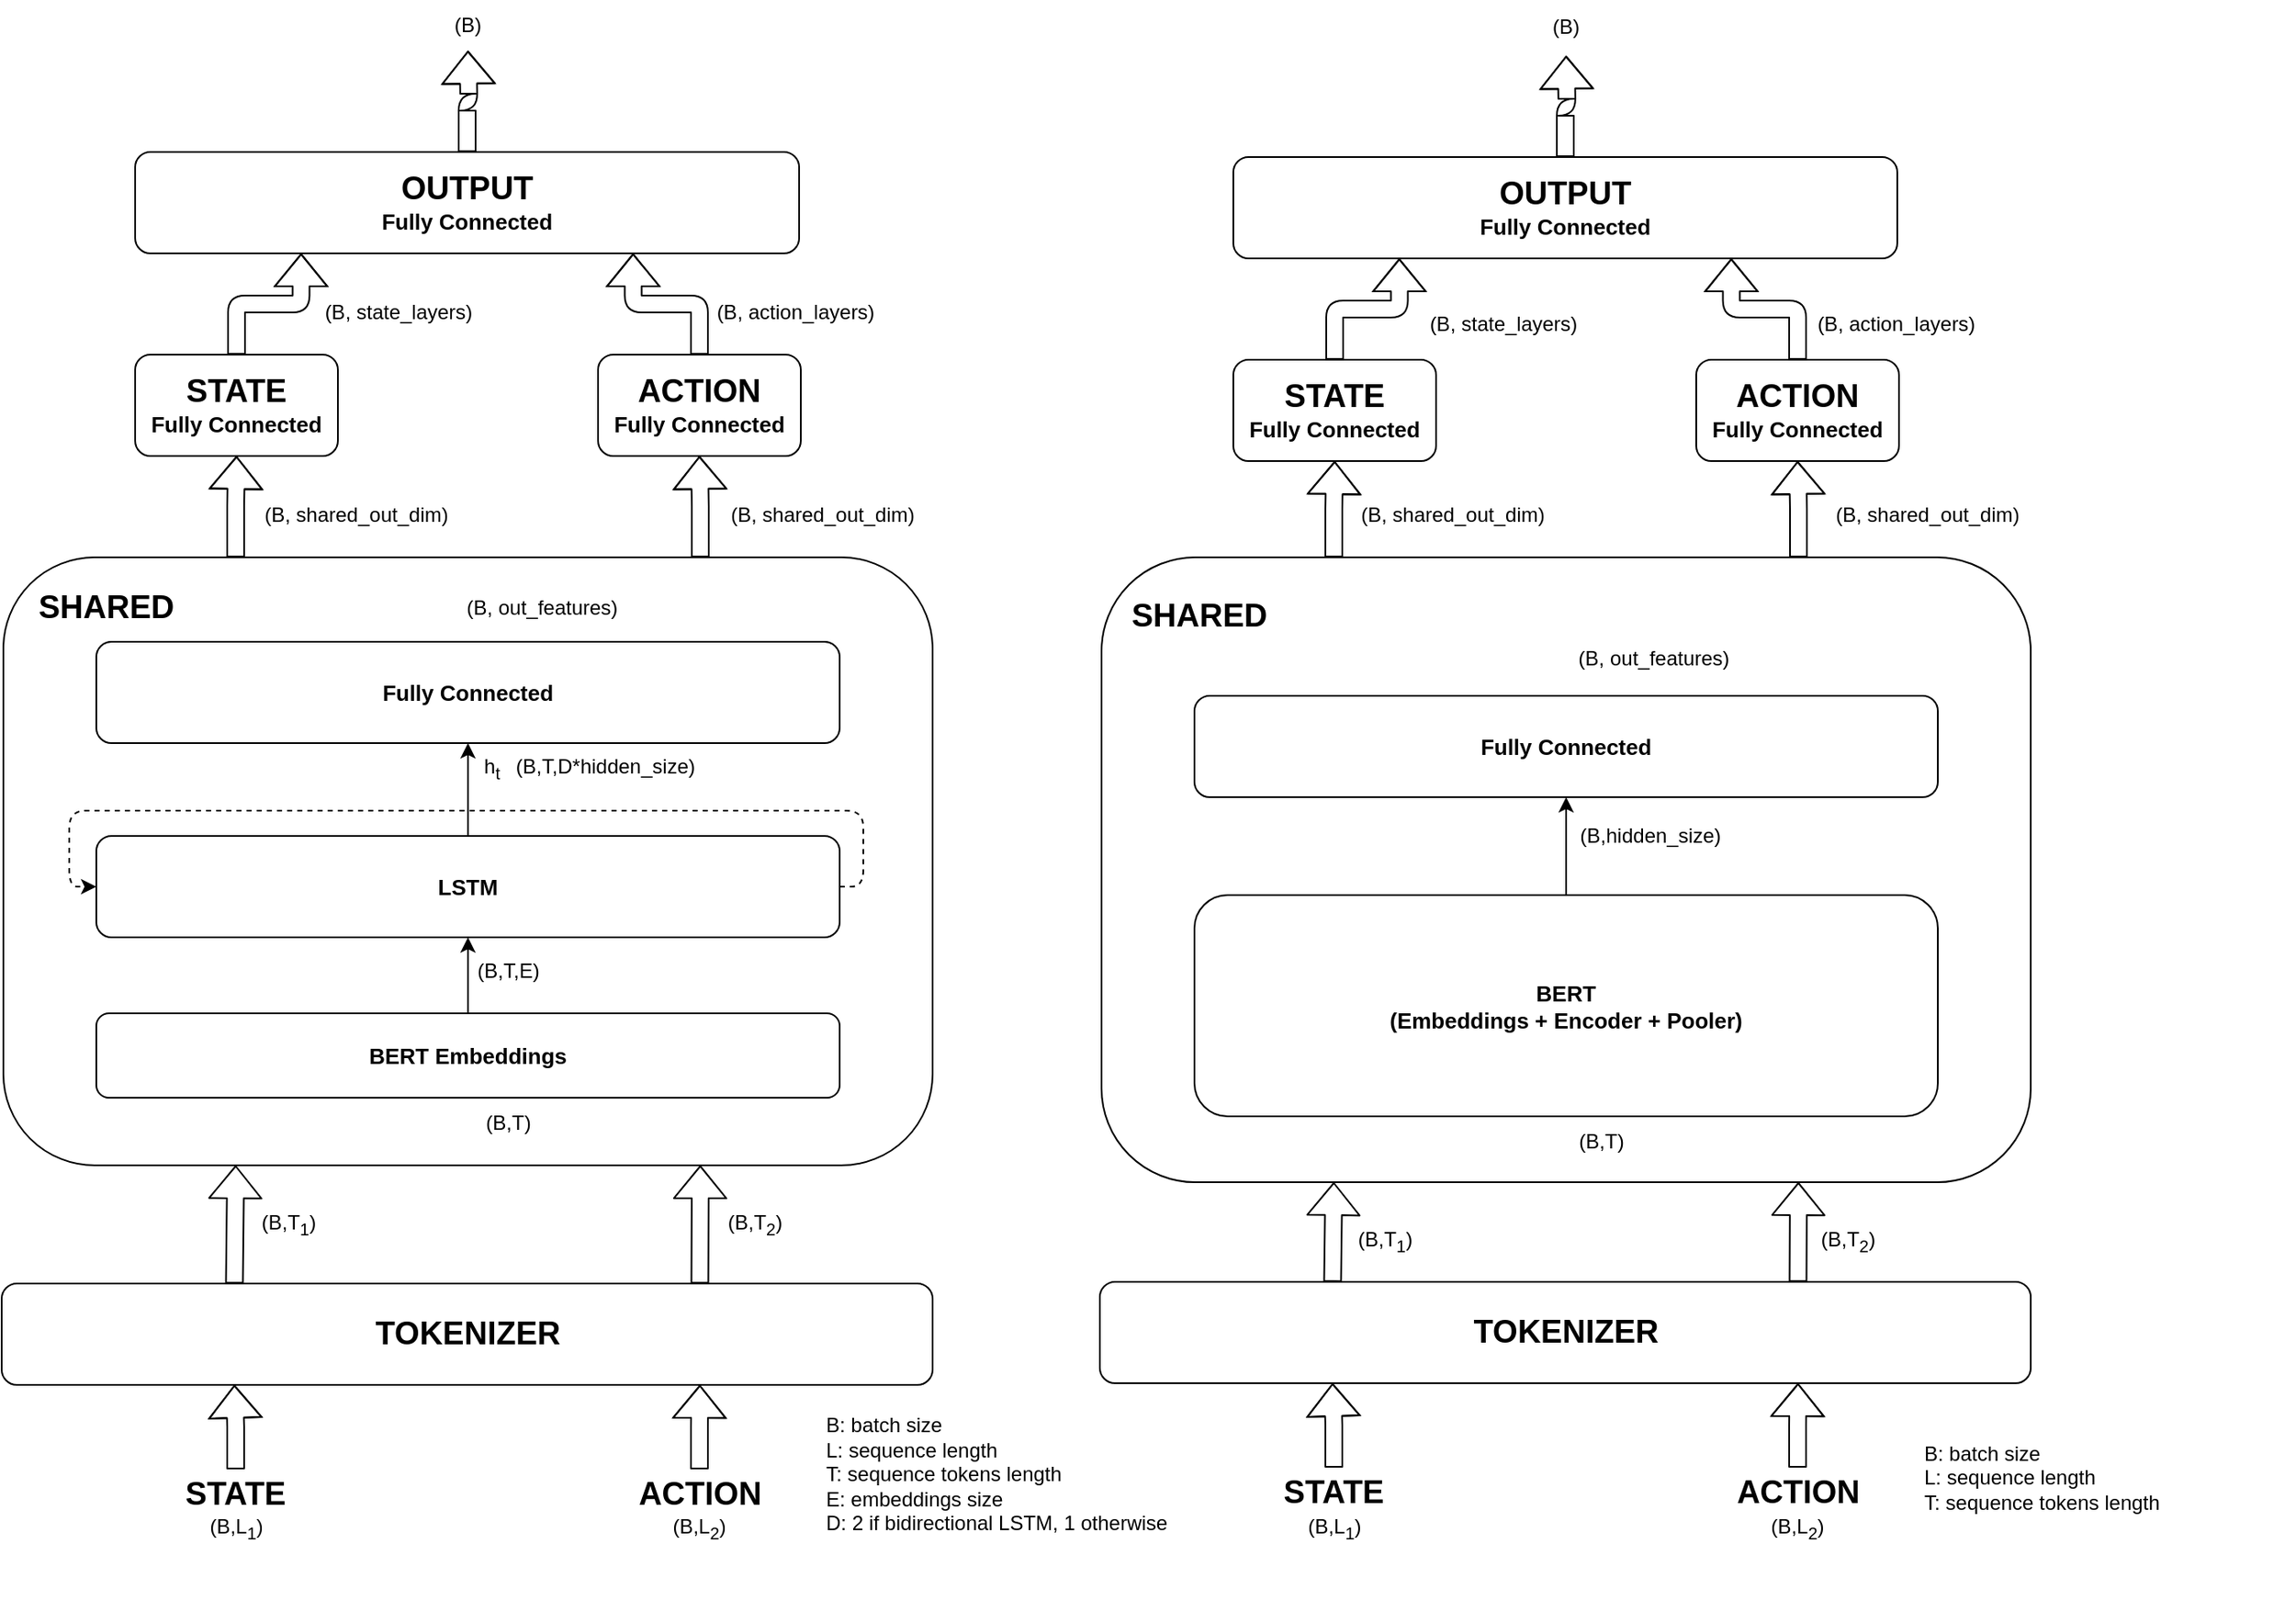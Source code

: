 <mxfile>
    <diagram name="Copy of Page-1" id="fY0r9fH3LMe3Tnd8B4Ro">
        <mxGraphModel dx="2506" dy="1142" grid="1" gridSize="10" guides="1" tooltips="1" connect="1" arrows="1" fold="1" page="1" pageScale="1" pageWidth="827" pageHeight="1169" math="0" shadow="0">
            <root>
                <mxCell id="iM_wBzGXd8bx9JoInRD0-0"/>
                <mxCell id="iM_wBzGXd8bx9JoInRD0-1" parent="iM_wBzGXd8bx9JoInRD0-0"/>
                <mxCell id="iM_wBzGXd8bx9JoInRD0-2" style="edgeStyle=orthogonalEdgeStyle;rounded=1;orthogonalLoop=1;jettySize=auto;html=1;exitX=0.25;exitY=0;exitDx=0;exitDy=0;fontSize=13;shape=flexArrow;" parent="iM_wBzGXd8bx9JoInRD0-1" source="iM_wBzGXd8bx9JoInRD0-4" target="iM_wBzGXd8bx9JoInRD0-18" edge="1">
                    <mxGeometry relative="1" as="geometry"/>
                </mxCell>
                <mxCell id="iM_wBzGXd8bx9JoInRD0-3" style="edgeStyle=orthogonalEdgeStyle;rounded=1;orthogonalLoop=1;jettySize=auto;html=1;exitX=0.75;exitY=0;exitDx=0;exitDy=0;entryX=0.5;entryY=1;entryDx=0;entryDy=0;fontSize=13;shape=flexArrow;" parent="iM_wBzGXd8bx9JoInRD0-1" source="iM_wBzGXd8bx9JoInRD0-4" target="iM_wBzGXd8bx9JoInRD0-22" edge="1">
                    <mxGeometry relative="1" as="geometry"/>
                </mxCell>
                <mxCell id="iM_wBzGXd8bx9JoInRD0-4" value="" style="rounded=1;whiteSpace=wrap;html=1;" parent="iM_wBzGXd8bx9JoInRD0-1" vertex="1">
                    <mxGeometry x="121" y="340" width="550" height="370" as="geometry"/>
                </mxCell>
                <mxCell id="iM_wBzGXd8bx9JoInRD0-5" value="" style="edgeStyle=orthogonalEdgeStyle;rounded=1;orthogonalLoop=1;jettySize=auto;html=1;fontSize=13;" parent="iM_wBzGXd8bx9JoInRD0-1" source="iM_wBzGXd8bx9JoInRD0-6" target="iM_wBzGXd8bx9JoInRD0-12" edge="1">
                    <mxGeometry relative="1" as="geometry"/>
                </mxCell>
                <mxCell id="iM_wBzGXd8bx9JoInRD0-6" value="&lt;b&gt;&lt;font style=&quot;font-size: 13px&quot;&gt;BERT&lt;br&gt;(Embeddings + Encoder + Pooler)&lt;br&gt;&lt;/font&gt;&lt;/b&gt;" style="rounded=1;whiteSpace=wrap;html=1;" parent="iM_wBzGXd8bx9JoInRD0-1" vertex="1">
                    <mxGeometry x="176" y="540" width="440" height="131" as="geometry"/>
                </mxCell>
                <mxCell id="iM_wBzGXd8bx9JoInRD0-7" value="&lt;b&gt;&lt;font style=&quot;font-size: 19px&quot;&gt;SHARED&lt;/font&gt;&lt;/b&gt;" style="text;html=1;strokeColor=none;fillColor=none;align=center;verticalAlign=middle;whiteSpace=wrap;rounded=1;" parent="iM_wBzGXd8bx9JoInRD0-1" vertex="1">
                    <mxGeometry x="129" y="355" width="100" height="40" as="geometry"/>
                </mxCell>
                <mxCell id="iM_wBzGXd8bx9JoInRD0-8" style="edgeStyle=orthogonalEdgeStyle;shape=flexArrow;rounded=1;orthogonalLoop=1;jettySize=auto;html=1;exitX=0.5;exitY=0;exitDx=0;exitDy=0;entryX=0.25;entryY=1;entryDx=0;entryDy=0;fontSize=19;" parent="iM_wBzGXd8bx9JoInRD0-1" source="iM_wBzGXd8bx9JoInRD0-9" target="iM_wBzGXd8bx9JoInRD0-13" edge="1">
                    <mxGeometry relative="1" as="geometry"/>
                </mxCell>
                <mxCell id="iM_wBzGXd8bx9JoInRD0-9" value="&lt;b&gt;STATE&lt;/b&gt;" style="text;html=1;strokeColor=none;fillColor=none;align=center;verticalAlign=middle;whiteSpace=wrap;rounded=1;fontSize=19;" parent="iM_wBzGXd8bx9JoInRD0-1" vertex="1">
                    <mxGeometry x="222" y="879" width="73" height="30" as="geometry"/>
                </mxCell>
                <mxCell id="iM_wBzGXd8bx9JoInRD0-10" style="edgeStyle=orthogonalEdgeStyle;shape=flexArrow;rounded=1;orthogonalLoop=1;jettySize=auto;html=1;exitX=0.5;exitY=0;exitDx=0;exitDy=0;entryX=0.75;entryY=1;entryDx=0;entryDy=0;fontSize=19;" parent="iM_wBzGXd8bx9JoInRD0-1" source="iM_wBzGXd8bx9JoInRD0-11" target="iM_wBzGXd8bx9JoInRD0-13" edge="1">
                    <mxGeometry relative="1" as="geometry"/>
                </mxCell>
                <mxCell id="iM_wBzGXd8bx9JoInRD0-11" value="&lt;b&gt;ACTION&lt;/b&gt;" style="text;html=1;strokeColor=none;fillColor=none;align=center;verticalAlign=middle;whiteSpace=wrap;rounded=1;fontSize=19;" parent="iM_wBzGXd8bx9JoInRD0-1" vertex="1">
                    <mxGeometry x="493.5" y="879" width="79" height="30" as="geometry"/>
                </mxCell>
                <mxCell id="iM_wBzGXd8bx9JoInRD0-12" value="&lt;b&gt;&lt;font style=&quot;font-size: 13px&quot;&gt;Fully Connected&lt;/font&gt;&lt;/b&gt;" style="rounded=1;whiteSpace=wrap;html=1;" parent="iM_wBzGXd8bx9JoInRD0-1" vertex="1">
                    <mxGeometry x="176" y="422" width="440" height="60" as="geometry"/>
                </mxCell>
                <mxCell id="iM_wBzGXd8bx9JoInRD0-13" value="" style="rounded=1;whiteSpace=wrap;html=1;fontSize=13;" parent="iM_wBzGXd8bx9JoInRD0-1" vertex="1">
                    <mxGeometry x="120" y="769" width="551" height="60" as="geometry"/>
                </mxCell>
                <mxCell id="iM_wBzGXd8bx9JoInRD0-14" value="" style="shape=flexArrow;endArrow=classic;html=1;rounded=1;fontSize=13;exitX=0.75;exitY=0;exitDx=0;exitDy=0;entryX=0.75;entryY=1;entryDx=0;entryDy=0;" parent="iM_wBzGXd8bx9JoInRD0-1" source="iM_wBzGXd8bx9JoInRD0-13" target="iM_wBzGXd8bx9JoInRD0-4" edge="1">
                    <mxGeometry width="50" height="50" relative="1" as="geometry">
                        <mxPoint x="372" y="760" as="sourcePoint"/>
                        <mxPoint x="422" y="710" as="targetPoint"/>
                    </mxGeometry>
                </mxCell>
                <mxCell id="iM_wBzGXd8bx9JoInRD0-15" value="" style="shape=flexArrow;endArrow=classic;html=1;rounded=1;fontSize=13;exitX=0.25;exitY=0;exitDx=0;exitDy=0;entryX=0.25;entryY=1;entryDx=0;entryDy=0;" parent="iM_wBzGXd8bx9JoInRD0-1" source="iM_wBzGXd8bx9JoInRD0-13" target="iM_wBzGXd8bx9JoInRD0-4" edge="1">
                    <mxGeometry width="50" height="50" relative="1" as="geometry">
                        <mxPoint x="372" y="760" as="sourcePoint"/>
                        <mxPoint x="292" y="740" as="targetPoint"/>
                    </mxGeometry>
                </mxCell>
                <mxCell id="iM_wBzGXd8bx9JoInRD0-16" value="&lt;b&gt;&lt;font style=&quot;font-size: 19px&quot;&gt;TOKENIZER&lt;/font&gt;&lt;/b&gt;" style="text;html=1;strokeColor=none;fillColor=none;align=center;verticalAlign=middle;whiteSpace=wrap;rounded=1;" parent="iM_wBzGXd8bx9JoInRD0-1" vertex="1">
                    <mxGeometry x="319" y="779" width="154" height="40" as="geometry"/>
                </mxCell>
                <mxCell id="iM_wBzGXd8bx9JoInRD0-17" style="edgeStyle=orthogonalEdgeStyle;shape=flexArrow;rounded=1;orthogonalLoop=1;jettySize=auto;html=1;exitX=0.5;exitY=0;exitDx=0;exitDy=0;entryX=0.25;entryY=1;entryDx=0;entryDy=0;fontSize=13;" parent="iM_wBzGXd8bx9JoInRD0-1" source="iM_wBzGXd8bx9JoInRD0-18" target="iM_wBzGXd8bx9JoInRD0-20" edge="1">
                    <mxGeometry relative="1" as="geometry"/>
                </mxCell>
                <mxCell id="iM_wBzGXd8bx9JoInRD0-18" value="&lt;b&gt;&lt;font style=&quot;font-size: 19px&quot;&gt;STATE&lt;/font&gt;&lt;br&gt;Fully Connected&lt;br&gt;&lt;/b&gt;" style="rounded=1;whiteSpace=wrap;html=1;fontSize=13;" parent="iM_wBzGXd8bx9JoInRD0-1" vertex="1">
                    <mxGeometry x="199" y="223" width="120" height="60" as="geometry"/>
                </mxCell>
                <mxCell id="iM_wBzGXd8bx9JoInRD0-19" style="edgeStyle=orthogonalEdgeStyle;shape=flexArrow;rounded=1;orthogonalLoop=1;jettySize=auto;html=1;exitX=0.5;exitY=0;exitDx=0;exitDy=0;fontSize=13;" parent="iM_wBzGXd8bx9JoInRD0-1" source="iM_wBzGXd8bx9JoInRD0-20" edge="1">
                    <mxGeometry relative="1" as="geometry">
                        <mxPoint x="396" y="43" as="targetPoint"/>
                    </mxGeometry>
                </mxCell>
                <mxCell id="iM_wBzGXd8bx9JoInRD0-20" value="&lt;b&gt;&lt;font style=&quot;font-size: 19px&quot;&gt;OUTPUT&lt;/font&gt;&lt;br&gt;Fully Connected&lt;/b&gt;" style="rounded=1;whiteSpace=wrap;html=1;fontSize=13;" parent="iM_wBzGXd8bx9JoInRD0-1" vertex="1">
                    <mxGeometry x="199" y="103" width="393" height="60" as="geometry"/>
                </mxCell>
                <mxCell id="iM_wBzGXd8bx9JoInRD0-21" style="edgeStyle=orthogonalEdgeStyle;shape=flexArrow;rounded=1;orthogonalLoop=1;jettySize=auto;html=1;exitX=0.5;exitY=0;exitDx=0;exitDy=0;entryX=0.75;entryY=1;entryDx=0;entryDy=0;fontSize=13;" parent="iM_wBzGXd8bx9JoInRD0-1" source="iM_wBzGXd8bx9JoInRD0-22" target="iM_wBzGXd8bx9JoInRD0-20" edge="1">
                    <mxGeometry relative="1" as="geometry"/>
                </mxCell>
                <mxCell id="iM_wBzGXd8bx9JoInRD0-22" value="&lt;b&gt;&lt;font style=&quot;font-size: 19px&quot;&gt;ACTION&lt;/font&gt;&lt;br&gt;Fully Connected&lt;br&gt;&lt;/b&gt;" style="rounded=1;whiteSpace=wrap;html=1;fontSize=13;" parent="iM_wBzGXd8bx9JoInRD0-1" vertex="1">
                    <mxGeometry x="473" y="223" width="120" height="60" as="geometry"/>
                </mxCell>
                <mxCell id="iM_wBzGXd8bx9JoInRD0-23" value="&lt;div&gt;B: batch size&lt;/div&gt;&lt;div&gt;L: sequence length&lt;/div&gt;&lt;div&gt;T: sequence tokens length&lt;/div&gt;" style="text;html=1;strokeColor=none;fillColor=none;align=left;verticalAlign=middle;whiteSpace=wrap;rounded=1;" parent="iM_wBzGXd8bx9JoInRD0-1" vertex="1">
                    <mxGeometry x="606" y="840" width="221" height="90" as="geometry"/>
                </mxCell>
                <mxCell id="iM_wBzGXd8bx9JoInRD0-24" value="(B,L&lt;sub&gt;2&lt;/sub&gt;)" style="text;html=1;strokeColor=none;fillColor=none;align=center;verticalAlign=middle;whiteSpace=wrap;rounded=1;" parent="iM_wBzGXd8bx9JoInRD0-1" vertex="1">
                    <mxGeometry x="503" y="900" width="60" height="30" as="geometry"/>
                </mxCell>
                <mxCell id="iM_wBzGXd8bx9JoInRD0-25" value="(B,L&lt;sub&gt;1&lt;/sub&gt;)" style="text;html=1;strokeColor=none;fillColor=none;align=center;verticalAlign=middle;whiteSpace=wrap;rounded=1;" parent="iM_wBzGXd8bx9JoInRD0-1" vertex="1">
                    <mxGeometry x="229" y="900" width="60" height="30" as="geometry"/>
                </mxCell>
                <mxCell id="iM_wBzGXd8bx9JoInRD0-26" value="(B,T&lt;sub&gt;1&lt;/sub&gt;)" style="text;html=1;strokeColor=none;fillColor=none;align=center;verticalAlign=middle;whiteSpace=wrap;rounded=1;" parent="iM_wBzGXd8bx9JoInRD0-1" vertex="1">
                    <mxGeometry x="259" y="730" width="60" height="30" as="geometry"/>
                </mxCell>
                <mxCell id="iM_wBzGXd8bx9JoInRD0-27" value="(B,T&lt;sub&gt;2&lt;/sub&gt;)" style="text;html=1;strokeColor=none;fillColor=none;align=center;verticalAlign=middle;whiteSpace=wrap;rounded=1;" parent="iM_wBzGXd8bx9JoInRD0-1" vertex="1">
                    <mxGeometry x="533" y="730" width="60" height="30" as="geometry"/>
                </mxCell>
                <mxCell id="iM_wBzGXd8bx9JoInRD0-28" value="(B,T)" style="text;html=1;strokeColor=none;fillColor=none;align=center;verticalAlign=middle;whiteSpace=wrap;rounded=1;" parent="iM_wBzGXd8bx9JoInRD0-1" vertex="1">
                    <mxGeometry x="397.5" y="671" width="37.5" height="30" as="geometry"/>
                </mxCell>
                <mxCell id="iM_wBzGXd8bx9JoInRD0-29" value="(B,hidden_size)" style="text;html=1;strokeColor=none;fillColor=none;align=center;verticalAlign=middle;whiteSpace=wrap;rounded=1;" parent="iM_wBzGXd8bx9JoInRD0-1" vertex="1">
                    <mxGeometry x="397.5" y="490" width="96" height="30" as="geometry"/>
                </mxCell>
                <mxCell id="iM_wBzGXd8bx9JoInRD0-30" value="(B, out_features)" style="text;html=1;strokeColor=none;fillColor=none;align=center;verticalAlign=middle;whiteSpace=wrap;rounded=1;" parent="iM_wBzGXd8bx9JoInRD0-1" vertex="1">
                    <mxGeometry x="397.5" y="385" width="100" height="30" as="geometry"/>
                </mxCell>
                <mxCell id="iM_wBzGXd8bx9JoInRD0-31" value="(B, shared_out_dim)" style="text;html=1;strokeColor=none;fillColor=none;align=center;verticalAlign=middle;whiteSpace=wrap;rounded=1;" parent="iM_wBzGXd8bx9JoInRD0-1" vertex="1">
                    <mxGeometry x="540" y="300" width="140" height="30" as="geometry"/>
                </mxCell>
                <mxCell id="iM_wBzGXd8bx9JoInRD0-32" value="(B, shared_out_dim)" style="text;html=1;strokeColor=none;fillColor=none;align=center;verticalAlign=middle;whiteSpace=wrap;rounded=1;" parent="iM_wBzGXd8bx9JoInRD0-1" vertex="1">
                    <mxGeometry x="259" y="300" width="140" height="30" as="geometry"/>
                </mxCell>
                <mxCell id="iM_wBzGXd8bx9JoInRD0-33" value="(B, action_layers)" style="text;html=1;strokeColor=none;fillColor=none;align=center;verticalAlign=middle;whiteSpace=wrap;rounded=1;" parent="iM_wBzGXd8bx9JoInRD0-1" vertex="1">
                    <mxGeometry x="533" y="187" width="117" height="30" as="geometry"/>
                </mxCell>
                <mxCell id="iM_wBzGXd8bx9JoInRD0-34" value="(B, state_layers)" style="text;html=1;strokeColor=none;fillColor=none;align=center;verticalAlign=middle;whiteSpace=wrap;rounded=1;" parent="iM_wBzGXd8bx9JoInRD0-1" vertex="1">
                    <mxGeometry x="289" y="187" width="140" height="30" as="geometry"/>
                </mxCell>
                <mxCell id="iM_wBzGXd8bx9JoInRD0-35" value="(B)" style="text;html=1;strokeColor=none;fillColor=none;align=center;verticalAlign=middle;whiteSpace=wrap;rounded=1;" parent="iM_wBzGXd8bx9JoInRD0-1" vertex="1">
                    <mxGeometry x="325.5" y="11" width="140" height="30" as="geometry"/>
                </mxCell>
                <mxCell id="iM_wBzGXd8bx9JoInRD0-36" style="edgeStyle=orthogonalEdgeStyle;rounded=1;orthogonalLoop=1;jettySize=auto;html=1;exitX=0.25;exitY=0;exitDx=0;exitDy=0;fontSize=13;shape=flexArrow;" parent="iM_wBzGXd8bx9JoInRD0-1" source="iM_wBzGXd8bx9JoInRD0-38" target="iM_wBzGXd8bx9JoInRD0-53" edge="1">
                    <mxGeometry relative="1" as="geometry"/>
                </mxCell>
                <mxCell id="iM_wBzGXd8bx9JoInRD0-37" style="edgeStyle=orthogonalEdgeStyle;rounded=1;orthogonalLoop=1;jettySize=auto;html=1;exitX=0.75;exitY=0;exitDx=0;exitDy=0;entryX=0.5;entryY=1;entryDx=0;entryDy=0;fontSize=13;shape=flexArrow;" parent="iM_wBzGXd8bx9JoInRD0-1" source="iM_wBzGXd8bx9JoInRD0-38" target="iM_wBzGXd8bx9JoInRD0-57" edge="1">
                    <mxGeometry relative="1" as="geometry"/>
                </mxCell>
                <mxCell id="iM_wBzGXd8bx9JoInRD0-38" value="" style="rounded=1;whiteSpace=wrap;html=1;" parent="iM_wBzGXd8bx9JoInRD0-1" vertex="1">
                    <mxGeometry x="-529" y="340" width="550" height="360" as="geometry"/>
                </mxCell>
                <mxCell id="iM_wBzGXd8bx9JoInRD0-39" value="" style="edgeStyle=orthogonalEdgeStyle;rounded=1;orthogonalLoop=1;jettySize=auto;html=1;" parent="iM_wBzGXd8bx9JoInRD0-1" source="iM_wBzGXd8bx9JoInRD0-40" target="iM_wBzGXd8bx9JoInRD0-47" edge="1">
                    <mxGeometry relative="1" as="geometry"/>
                </mxCell>
                <mxCell id="iM_wBzGXd8bx9JoInRD0-40" value="&lt;b&gt;&lt;font style=&quot;font-size: 13px&quot;&gt;BERT Embeddings&lt;/font&gt;&lt;/b&gt;" style="rounded=1;whiteSpace=wrap;html=1;" parent="iM_wBzGXd8bx9JoInRD0-1" vertex="1">
                    <mxGeometry x="-474" y="610" width="440" height="50" as="geometry"/>
                </mxCell>
                <mxCell id="iM_wBzGXd8bx9JoInRD0-41" value="&lt;b&gt;&lt;font style=&quot;font-size: 19px&quot;&gt;SHARED&lt;/font&gt;&lt;/b&gt;" style="text;html=1;strokeColor=none;fillColor=none;align=center;verticalAlign=middle;whiteSpace=wrap;rounded=1;" parent="iM_wBzGXd8bx9JoInRD0-1" vertex="1">
                    <mxGeometry x="-518" y="350" width="100" height="40" as="geometry"/>
                </mxCell>
                <mxCell id="iM_wBzGXd8bx9JoInRD0-42" style="edgeStyle=orthogonalEdgeStyle;shape=flexArrow;rounded=1;orthogonalLoop=1;jettySize=auto;html=1;exitX=0.5;exitY=0;exitDx=0;exitDy=0;entryX=0.25;entryY=1;entryDx=0;entryDy=0;fontSize=19;" parent="iM_wBzGXd8bx9JoInRD0-1" source="iM_wBzGXd8bx9JoInRD0-43" target="iM_wBzGXd8bx9JoInRD0-48" edge="1">
                    <mxGeometry relative="1" as="geometry"/>
                </mxCell>
                <mxCell id="iM_wBzGXd8bx9JoInRD0-43" value="&lt;b&gt;STATE&lt;/b&gt;" style="text;html=1;strokeColor=none;fillColor=none;align=center;verticalAlign=middle;whiteSpace=wrap;rounded=1;fontSize=19;" parent="iM_wBzGXd8bx9JoInRD0-1" vertex="1">
                    <mxGeometry x="-428" y="880" width="73" height="30" as="geometry"/>
                </mxCell>
                <mxCell id="iM_wBzGXd8bx9JoInRD0-44" style="edgeStyle=orthogonalEdgeStyle;shape=flexArrow;rounded=1;orthogonalLoop=1;jettySize=auto;html=1;exitX=0.5;exitY=0;exitDx=0;exitDy=0;entryX=0.75;entryY=1;entryDx=0;entryDy=0;fontSize=19;" parent="iM_wBzGXd8bx9JoInRD0-1" source="iM_wBzGXd8bx9JoInRD0-45" target="iM_wBzGXd8bx9JoInRD0-48" edge="1">
                    <mxGeometry relative="1" as="geometry"/>
                </mxCell>
                <mxCell id="iM_wBzGXd8bx9JoInRD0-45" value="&lt;b&gt;ACTION&lt;/b&gt;" style="text;html=1;strokeColor=none;fillColor=none;align=center;verticalAlign=middle;whiteSpace=wrap;rounded=1;fontSize=19;" parent="iM_wBzGXd8bx9JoInRD0-1" vertex="1">
                    <mxGeometry x="-156.5" y="880" width="79" height="30" as="geometry"/>
                </mxCell>
                <mxCell id="iM_wBzGXd8bx9JoInRD0-46" value="" style="edgeStyle=orthogonalEdgeStyle;rounded=1;orthogonalLoop=1;jettySize=auto;html=1;" parent="iM_wBzGXd8bx9JoInRD0-1" source="iM_wBzGXd8bx9JoInRD0-47" target="iM_wBzGXd8bx9JoInRD0-58" edge="1">
                    <mxGeometry relative="1" as="geometry"/>
                </mxCell>
                <mxCell id="iM_wBzGXd8bx9JoInRD0-47" value="&lt;b&gt;&lt;font style=&quot;font-size: 13px&quot;&gt;LSTM&lt;/font&gt;&lt;/b&gt;" style="rounded=1;whiteSpace=wrap;html=1;" parent="iM_wBzGXd8bx9JoInRD0-1" vertex="1">
                    <mxGeometry x="-474" y="505" width="440" height="60" as="geometry"/>
                </mxCell>
                <mxCell id="iM_wBzGXd8bx9JoInRD0-48" value="" style="rounded=1;whiteSpace=wrap;html=1;fontSize=13;" parent="iM_wBzGXd8bx9JoInRD0-1" vertex="1">
                    <mxGeometry x="-530" y="770" width="551" height="60" as="geometry"/>
                </mxCell>
                <mxCell id="iM_wBzGXd8bx9JoInRD0-49" value="" style="shape=flexArrow;endArrow=classic;html=1;rounded=1;fontSize=13;exitX=0.75;exitY=0;exitDx=0;exitDy=0;entryX=0.75;entryY=1;entryDx=0;entryDy=0;" parent="iM_wBzGXd8bx9JoInRD0-1" source="iM_wBzGXd8bx9JoInRD0-48" edge="1">
                    <mxGeometry width="50" height="50" relative="1" as="geometry">
                        <mxPoint x="-278" y="750" as="sourcePoint"/>
                        <mxPoint x="-116.5" y="700" as="targetPoint"/>
                    </mxGeometry>
                </mxCell>
                <mxCell id="iM_wBzGXd8bx9JoInRD0-50" value="" style="shape=flexArrow;endArrow=classic;html=1;rounded=1;fontSize=13;exitX=0.25;exitY=0;exitDx=0;exitDy=0;entryX=0.25;entryY=1;entryDx=0;entryDy=0;" parent="iM_wBzGXd8bx9JoInRD0-1" source="iM_wBzGXd8bx9JoInRD0-48" edge="1">
                    <mxGeometry width="50" height="50" relative="1" as="geometry">
                        <mxPoint x="-278" y="750" as="sourcePoint"/>
                        <mxPoint x="-391.5" y="700" as="targetPoint"/>
                    </mxGeometry>
                </mxCell>
                <mxCell id="iM_wBzGXd8bx9JoInRD0-51" value="&lt;b&gt;&lt;font style=&quot;font-size: 19px&quot;&gt;TOKENIZER&lt;/font&gt;&lt;/b&gt;" style="text;html=1;strokeColor=none;fillColor=none;align=center;verticalAlign=middle;whiteSpace=wrap;rounded=1;" parent="iM_wBzGXd8bx9JoInRD0-1" vertex="1">
                    <mxGeometry x="-331" y="780" width="154" height="40" as="geometry"/>
                </mxCell>
                <mxCell id="iM_wBzGXd8bx9JoInRD0-52" style="edgeStyle=orthogonalEdgeStyle;shape=flexArrow;rounded=1;orthogonalLoop=1;jettySize=auto;html=1;exitX=0.5;exitY=0;exitDx=0;exitDy=0;entryX=0.25;entryY=1;entryDx=0;entryDy=0;fontSize=13;" parent="iM_wBzGXd8bx9JoInRD0-1" source="iM_wBzGXd8bx9JoInRD0-53" target="iM_wBzGXd8bx9JoInRD0-55" edge="1">
                    <mxGeometry relative="1" as="geometry"/>
                </mxCell>
                <mxCell id="iM_wBzGXd8bx9JoInRD0-53" value="&lt;b&gt;&lt;font style=&quot;font-size: 19px&quot;&gt;STATE&lt;/font&gt;&lt;br&gt;Fully Connected&lt;br&gt;&lt;/b&gt;" style="rounded=1;whiteSpace=wrap;html=1;fontSize=13;" parent="iM_wBzGXd8bx9JoInRD0-1" vertex="1">
                    <mxGeometry x="-451" y="220" width="120" height="60" as="geometry"/>
                </mxCell>
                <mxCell id="iM_wBzGXd8bx9JoInRD0-54" style="edgeStyle=orthogonalEdgeStyle;shape=flexArrow;rounded=1;orthogonalLoop=1;jettySize=auto;html=1;exitX=0.5;exitY=0;exitDx=0;exitDy=0;fontSize=13;" parent="iM_wBzGXd8bx9JoInRD0-1" source="iM_wBzGXd8bx9JoInRD0-55" edge="1">
                    <mxGeometry relative="1" as="geometry">
                        <mxPoint x="-254" y="40" as="targetPoint"/>
                    </mxGeometry>
                </mxCell>
                <mxCell id="iM_wBzGXd8bx9JoInRD0-55" value="&lt;b&gt;&lt;font style=&quot;font-size: 19px&quot;&gt;OUTPUT&lt;/font&gt;&lt;br&gt;Fully Connected&lt;/b&gt;" style="rounded=1;whiteSpace=wrap;html=1;fontSize=13;" parent="iM_wBzGXd8bx9JoInRD0-1" vertex="1">
                    <mxGeometry x="-451" y="100" width="393" height="60" as="geometry"/>
                </mxCell>
                <mxCell id="iM_wBzGXd8bx9JoInRD0-56" style="edgeStyle=orthogonalEdgeStyle;shape=flexArrow;rounded=1;orthogonalLoop=1;jettySize=auto;html=1;exitX=0.5;exitY=0;exitDx=0;exitDy=0;entryX=0.75;entryY=1;entryDx=0;entryDy=0;fontSize=13;" parent="iM_wBzGXd8bx9JoInRD0-1" source="iM_wBzGXd8bx9JoInRD0-57" target="iM_wBzGXd8bx9JoInRD0-55" edge="1">
                    <mxGeometry relative="1" as="geometry"/>
                </mxCell>
                <mxCell id="iM_wBzGXd8bx9JoInRD0-57" value="&lt;b&gt;&lt;font style=&quot;font-size: 19px&quot;&gt;ACTION&lt;/font&gt;&lt;br&gt;Fully Connected&lt;br&gt;&lt;/b&gt;" style="rounded=1;whiteSpace=wrap;html=1;fontSize=13;" parent="iM_wBzGXd8bx9JoInRD0-1" vertex="1">
                    <mxGeometry x="-177" y="220" width="120" height="60" as="geometry"/>
                </mxCell>
                <mxCell id="iM_wBzGXd8bx9JoInRD0-58" value="&lt;b&gt;&lt;font style=&quot;font-size: 13px&quot;&gt;Fully Connected&lt;/font&gt;&lt;/b&gt;" style="rounded=1;whiteSpace=wrap;html=1;" parent="iM_wBzGXd8bx9JoInRD0-1" vertex="1">
                    <mxGeometry x="-474" y="390" width="440" height="60" as="geometry"/>
                </mxCell>
                <mxCell id="iM_wBzGXd8bx9JoInRD0-59" style="edgeStyle=orthogonalEdgeStyle;rounded=1;orthogonalLoop=1;jettySize=auto;html=1;exitX=1;exitY=0.5;exitDx=0;exitDy=0;entryX=0;entryY=0.5;entryDx=0;entryDy=0;dashed=1;" parent="iM_wBzGXd8bx9JoInRD0-1" source="iM_wBzGXd8bx9JoInRD0-47" target="iM_wBzGXd8bx9JoInRD0-47" edge="1">
                    <mxGeometry relative="1" as="geometry">
                        <Array as="points">
                            <mxPoint x="-20" y="535"/>
                            <mxPoint x="-20" y="490"/>
                            <mxPoint x="-490" y="490"/>
                            <mxPoint x="-490" y="535"/>
                        </Array>
                    </mxGeometry>
                </mxCell>
                <mxCell id="iM_wBzGXd8bx9JoInRD0-60" value="h&lt;sub&gt;t&amp;nbsp;&lt;/sub&gt;&amp;nbsp; (B,T,D*hidden_size)" style="text;html=1;strokeColor=none;fillColor=none;align=center;verticalAlign=middle;whiteSpace=wrap;rounded=1;" parent="iM_wBzGXd8bx9JoInRD0-1" vertex="1">
                    <mxGeometry x="-260" y="450" width="156" height="30" as="geometry"/>
                </mxCell>
                <mxCell id="iM_wBzGXd8bx9JoInRD0-61" value="(B,L&lt;sub&gt;1&lt;/sub&gt;)" style="text;html=1;strokeColor=none;fillColor=none;align=center;verticalAlign=middle;whiteSpace=wrap;rounded=1;" parent="iM_wBzGXd8bx9JoInRD0-1" vertex="1">
                    <mxGeometry x="-421.5" y="900" width="60" height="30" as="geometry"/>
                </mxCell>
                <mxCell id="iM_wBzGXd8bx9JoInRD0-62" value="(B,L&lt;sub&gt;2&lt;/sub&gt;)" style="text;html=1;strokeColor=none;fillColor=none;align=center;verticalAlign=middle;whiteSpace=wrap;rounded=1;" parent="iM_wBzGXd8bx9JoInRD0-1" vertex="1">
                    <mxGeometry x="-147" y="900" width="60" height="30" as="geometry"/>
                </mxCell>
                <mxCell id="iM_wBzGXd8bx9JoInRD0-63" value="(B,T&lt;sub&gt;2&lt;/sub&gt;)" style="text;html=1;strokeColor=none;fillColor=none;align=center;verticalAlign=middle;whiteSpace=wrap;rounded=1;" parent="iM_wBzGXd8bx9JoInRD0-1" vertex="1">
                    <mxGeometry x="-114" y="720" width="60" height="30" as="geometry"/>
                </mxCell>
                <mxCell id="iM_wBzGXd8bx9JoInRD0-64" value="(B,T&lt;sub&gt;1&lt;/sub&gt;)" style="text;html=1;strokeColor=none;fillColor=none;align=center;verticalAlign=middle;whiteSpace=wrap;rounded=1;" parent="iM_wBzGXd8bx9JoInRD0-1" vertex="1">
                    <mxGeometry x="-390" y="720" width="60" height="30" as="geometry"/>
                </mxCell>
                <mxCell id="iM_wBzGXd8bx9JoInRD0-65" value="(B,T,E)" style="text;html=1;strokeColor=none;fillColor=none;align=center;verticalAlign=middle;whiteSpace=wrap;rounded=1;" parent="iM_wBzGXd8bx9JoInRD0-1" vertex="1">
                    <mxGeometry x="-260" y="570" width="60" height="30" as="geometry"/>
                </mxCell>
                <mxCell id="iM_wBzGXd8bx9JoInRD0-66" value="(B, out_features)" style="text;html=1;strokeColor=none;fillColor=none;align=center;verticalAlign=middle;whiteSpace=wrap;rounded=1;" parent="iM_wBzGXd8bx9JoInRD0-1" vertex="1">
                    <mxGeometry x="-260" y="355" width="100" height="30" as="geometry"/>
                </mxCell>
                <mxCell id="iM_wBzGXd8bx9JoInRD0-67" value="(B,T)" style="text;html=1;strokeColor=none;fillColor=none;align=center;verticalAlign=middle;whiteSpace=wrap;rounded=1;" parent="iM_wBzGXd8bx9JoInRD0-1" vertex="1">
                    <mxGeometry x="-260" y="660" width="60" height="30" as="geometry"/>
                </mxCell>
                <mxCell id="iM_wBzGXd8bx9JoInRD0-68" value="&lt;div&gt;B: batch size&lt;/div&gt;&lt;div&gt;L: sequence length&lt;/div&gt;&lt;div&gt;T: sequence tokens length&lt;/div&gt;&lt;div&gt;E: embeddings size&lt;/div&gt;&lt;div&gt;D: 2 if bidirectional LSTM, 1 otherwise&lt;/div&gt;&lt;div&gt;&lt;br&gt;&lt;/div&gt;" style="text;html=1;strokeColor=none;fillColor=none;align=left;verticalAlign=middle;whiteSpace=wrap;rounded=1;" parent="iM_wBzGXd8bx9JoInRD0-1" vertex="1">
                    <mxGeometry x="-44" y="810" width="221" height="160" as="geometry"/>
                </mxCell>
                <mxCell id="iM_wBzGXd8bx9JoInRD0-69" value="(B, shared_out_dim)" style="text;html=1;strokeColor=none;fillColor=none;align=center;verticalAlign=middle;whiteSpace=wrap;rounded=1;" parent="iM_wBzGXd8bx9JoInRD0-1" vertex="1">
                    <mxGeometry x="-114" y="300" width="140" height="30" as="geometry"/>
                </mxCell>
                <mxCell id="iM_wBzGXd8bx9JoInRD0-70" value="(B, shared_out_dim)" style="text;html=1;strokeColor=none;fillColor=none;align=center;verticalAlign=middle;whiteSpace=wrap;rounded=1;" parent="iM_wBzGXd8bx9JoInRD0-1" vertex="1">
                    <mxGeometry x="-390" y="300" width="140" height="30" as="geometry"/>
                </mxCell>
                <mxCell id="iM_wBzGXd8bx9JoInRD0-71" value="(B, state_layers)" style="text;html=1;strokeColor=none;fillColor=none;align=center;verticalAlign=middle;whiteSpace=wrap;rounded=1;" parent="iM_wBzGXd8bx9JoInRD0-1" vertex="1">
                    <mxGeometry x="-350" y="180" width="110" height="30" as="geometry"/>
                </mxCell>
                <mxCell id="iM_wBzGXd8bx9JoInRD0-72" value="(B, action_layers)" style="text;html=1;strokeColor=none;fillColor=none;align=center;verticalAlign=middle;whiteSpace=wrap;rounded=1;" parent="iM_wBzGXd8bx9JoInRD0-1" vertex="1">
                    <mxGeometry x="-130" y="180" width="140" height="30" as="geometry"/>
                </mxCell>
                <mxCell id="iM_wBzGXd8bx9JoInRD0-73" value="(B)" style="text;html=1;strokeColor=none;fillColor=none;align=center;verticalAlign=middle;whiteSpace=wrap;rounded=1;" parent="iM_wBzGXd8bx9JoInRD0-1" vertex="1">
                    <mxGeometry x="-324" y="10" width="140" height="30" as="geometry"/>
                </mxCell>
            </root>
        </mxGraphModel>
    </diagram>
</mxfile>